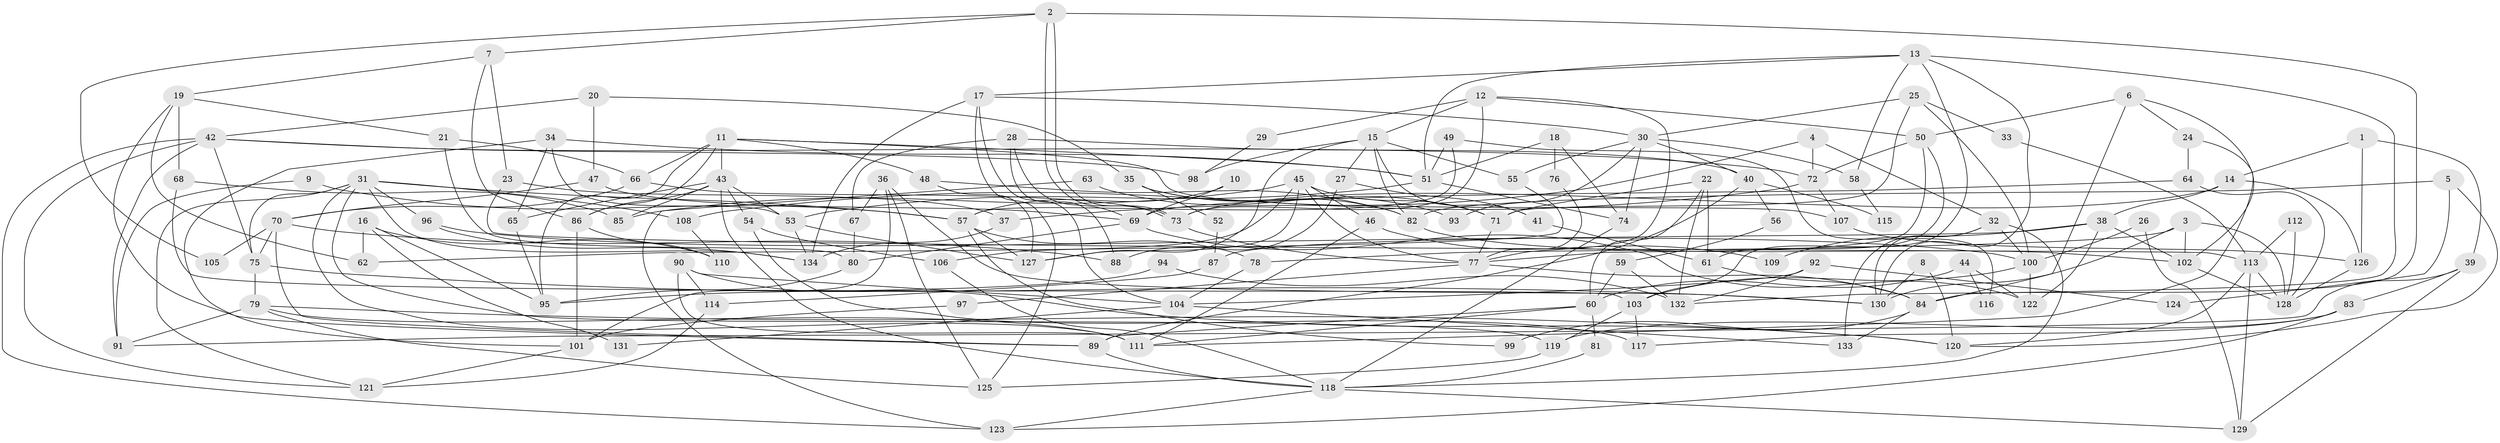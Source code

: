 // coarse degree distribution, {9: 0.05555555555555555, 5: 0.09259259259259259, 8: 0.1111111111111111, 10: 0.09259259259259259, 4: 0.18518518518518517, 7: 0.1111111111111111, 3: 0.14814814814814814, 12: 0.05555555555555555, 6: 0.07407407407407407, 2: 0.07407407407407407}
// Generated by graph-tools (version 1.1) at 2025/51/03/04/25 22:51:03]
// undirected, 134 vertices, 268 edges
graph export_dot {
  node [color=gray90,style=filled];
  1;
  2;
  3;
  4;
  5;
  6;
  7;
  8;
  9;
  10;
  11;
  12;
  13;
  14;
  15;
  16;
  17;
  18;
  19;
  20;
  21;
  22;
  23;
  24;
  25;
  26;
  27;
  28;
  29;
  30;
  31;
  32;
  33;
  34;
  35;
  36;
  37;
  38;
  39;
  40;
  41;
  42;
  43;
  44;
  45;
  46;
  47;
  48;
  49;
  50;
  51;
  52;
  53;
  54;
  55;
  56;
  57;
  58;
  59;
  60;
  61;
  62;
  63;
  64;
  65;
  66;
  67;
  68;
  69;
  70;
  71;
  72;
  73;
  74;
  75;
  76;
  77;
  78;
  79;
  80;
  81;
  82;
  83;
  84;
  85;
  86;
  87;
  88;
  89;
  90;
  91;
  92;
  93;
  94;
  95;
  96;
  97;
  98;
  99;
  100;
  101;
  102;
  103;
  104;
  105;
  106;
  107;
  108;
  109;
  110;
  111;
  112;
  113;
  114;
  115;
  116;
  117;
  118;
  119;
  120;
  121;
  122;
  123;
  124;
  125;
  126;
  127;
  128;
  129;
  130;
  131;
  132;
  133;
  134;
  1 -- 126;
  1 -- 14;
  1 -- 39;
  2 -- 73;
  2 -- 73;
  2 -- 84;
  2 -- 7;
  2 -- 105;
  3 -- 130;
  3 -- 78;
  3 -- 102;
  3 -- 128;
  4 -- 32;
  4 -- 37;
  4 -- 72;
  5 -- 82;
  5 -- 120;
  5 -- 124;
  6 -- 24;
  6 -- 84;
  6 -- 50;
  6 -- 102;
  7 -- 19;
  7 -- 23;
  7 -- 86;
  8 -- 120;
  8 -- 130;
  9 -- 91;
  9 -- 57;
  10 -- 69;
  10 -- 57;
  11 -- 51;
  11 -- 66;
  11 -- 43;
  11 -- 48;
  11 -- 86;
  11 -- 95;
  11 -- 107;
  12 -- 73;
  12 -- 50;
  12 -- 15;
  12 -- 29;
  12 -- 77;
  13 -- 130;
  13 -- 103;
  13 -- 17;
  13 -- 51;
  13 -- 58;
  13 -- 132;
  14 -- 73;
  14 -- 126;
  14 -- 38;
  15 -- 82;
  15 -- 27;
  15 -- 41;
  15 -- 55;
  15 -- 98;
  15 -- 127;
  16 -- 95;
  16 -- 110;
  16 -- 62;
  16 -- 131;
  17 -- 134;
  17 -- 30;
  17 -- 104;
  17 -- 125;
  18 -- 51;
  18 -- 74;
  18 -- 76;
  19 -- 21;
  19 -- 89;
  19 -- 62;
  19 -- 68;
  20 -- 42;
  20 -- 47;
  20 -- 35;
  21 -- 80;
  21 -- 66;
  22 -- 71;
  22 -- 61;
  22 -- 60;
  22 -- 132;
  23 -- 113;
  23 -- 37;
  24 -- 64;
  24 -- 111;
  25 -- 30;
  25 -- 100;
  25 -- 33;
  25 -- 71;
  26 -- 129;
  26 -- 100;
  27 -- 41;
  27 -- 88;
  28 -- 88;
  28 -- 40;
  28 -- 67;
  28 -- 69;
  29 -- 98;
  30 -- 55;
  30 -- 40;
  30 -- 58;
  30 -- 74;
  30 -- 93;
  31 -- 119;
  31 -- 75;
  31 -- 57;
  31 -- 96;
  31 -- 108;
  31 -- 111;
  31 -- 121;
  31 -- 134;
  32 -- 118;
  32 -- 100;
  32 -- 130;
  32 -- 133;
  33 -- 113;
  34 -- 65;
  34 -- 51;
  34 -- 53;
  34 -- 101;
  35 -- 82;
  35 -- 52;
  35 -- 93;
  36 -- 130;
  36 -- 101;
  36 -- 67;
  36 -- 125;
  37 -- 134;
  38 -- 102;
  38 -- 87;
  38 -- 109;
  38 -- 122;
  39 -- 83;
  39 -- 91;
  39 -- 129;
  40 -- 89;
  40 -- 56;
  40 -- 115;
  41 -- 61;
  42 -- 121;
  42 -- 72;
  42 -- 75;
  42 -- 91;
  42 -- 98;
  42 -- 123;
  43 -- 86;
  43 -- 53;
  43 -- 54;
  43 -- 65;
  43 -- 85;
  43 -- 118;
  44 -- 122;
  44 -- 60;
  44 -- 116;
  45 -- 77;
  45 -- 127;
  45 -- 46;
  45 -- 71;
  45 -- 85;
  45 -- 106;
  46 -- 111;
  46 -- 109;
  47 -- 70;
  47 -- 69;
  48 -- 127;
  48 -- 82;
  49 -- 51;
  49 -- 57;
  49 -- 116;
  50 -- 77;
  50 -- 61;
  50 -- 72;
  51 -- 53;
  51 -- 74;
  52 -- 87;
  53 -- 127;
  53 -- 134;
  54 -- 106;
  54 -- 117;
  55 -- 62;
  56 -- 59;
  57 -- 127;
  57 -- 78;
  57 -- 99;
  58 -- 115;
  59 -- 60;
  59 -- 132;
  60 -- 111;
  60 -- 81;
  60 -- 89;
  61 -- 84;
  63 -- 71;
  63 -- 123;
  64 -- 128;
  64 -- 69;
  65 -- 95;
  66 -- 73;
  66 -- 70;
  67 -- 80;
  68 -- 85;
  68 -- 103;
  69 -- 122;
  69 -- 80;
  70 -- 75;
  70 -- 89;
  70 -- 88;
  70 -- 105;
  71 -- 77;
  72 -- 107;
  72 -- 108;
  73 -- 77;
  74 -- 118;
  75 -- 79;
  75 -- 130;
  76 -- 77;
  77 -- 84;
  77 -- 97;
  78 -- 104;
  79 -- 91;
  79 -- 125;
  79 -- 111;
  79 -- 120;
  80 -- 95;
  81 -- 118;
  82 -- 102;
  83 -- 119;
  83 -- 123;
  83 -- 117;
  84 -- 133;
  84 -- 99;
  86 -- 101;
  86 -- 110;
  87 -- 114;
  89 -- 118;
  90 -- 111;
  90 -- 120;
  90 -- 104;
  90 -- 114;
  92 -- 104;
  92 -- 132;
  92 -- 124;
  94 -- 132;
  94 -- 95;
  96 -- 134;
  96 -- 100;
  97 -- 101;
  100 -- 103;
  100 -- 122;
  101 -- 121;
  102 -- 128;
  103 -- 117;
  103 -- 119;
  104 -- 131;
  104 -- 133;
  106 -- 118;
  107 -- 126;
  108 -- 110;
  112 -- 113;
  112 -- 128;
  113 -- 129;
  113 -- 128;
  113 -- 120;
  114 -- 121;
  118 -- 123;
  118 -- 129;
  119 -- 125;
  126 -- 128;
}
